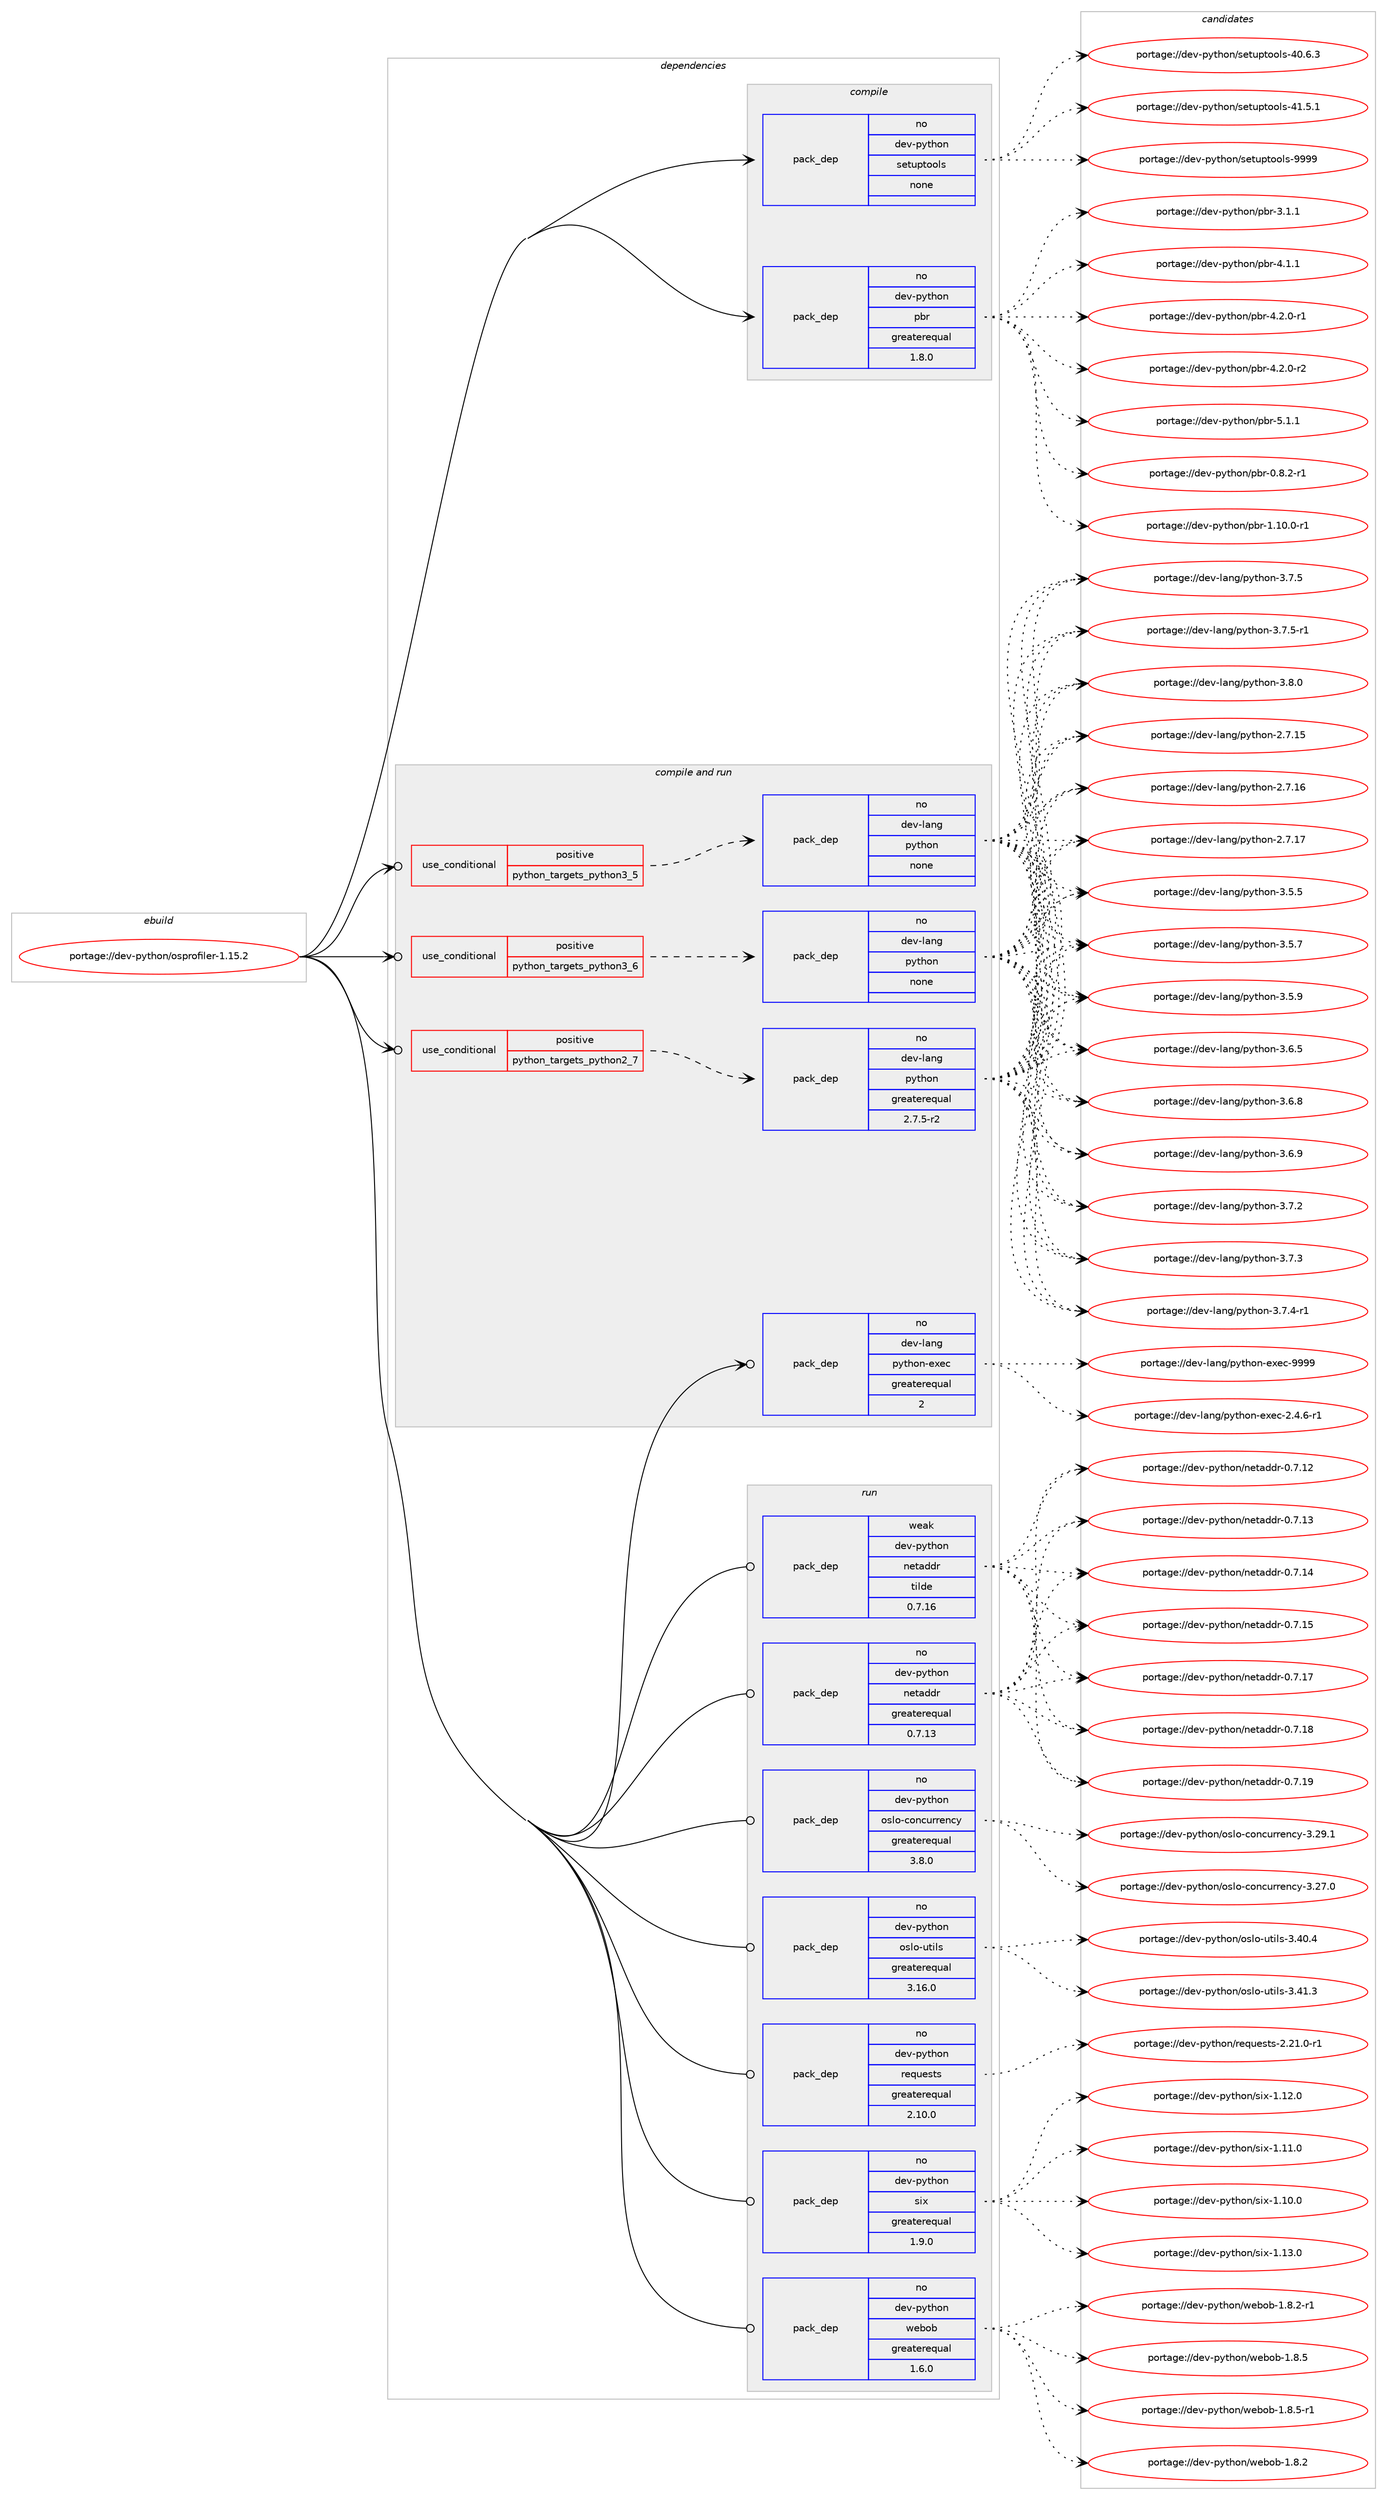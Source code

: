 digraph prolog {

# *************
# Graph options
# *************

newrank=true;
concentrate=true;
compound=true;
graph [rankdir=LR,fontname=Helvetica,fontsize=10,ranksep=1.5];#, ranksep=2.5, nodesep=0.2];
edge  [arrowhead=vee];
node  [fontname=Helvetica,fontsize=10];

# **********
# The ebuild
# **********

subgraph cluster_leftcol {
color=gray;
rank=same;
label=<<i>ebuild</i>>;
id [label="portage://dev-python/osprofiler-1.15.2", color=red, width=4, href="../dev-python/osprofiler-1.15.2.svg"];
}

# ****************
# The dependencies
# ****************

subgraph cluster_midcol {
color=gray;
label=<<i>dependencies</i>>;
subgraph cluster_compile {
fillcolor="#eeeeee";
style=filled;
label=<<i>compile</i>>;
subgraph pack118311 {
dependency154838 [label=<<TABLE BORDER="0" CELLBORDER="1" CELLSPACING="0" CELLPADDING="4" WIDTH="220"><TR><TD ROWSPAN="6" CELLPADDING="30">pack_dep</TD></TR><TR><TD WIDTH="110">no</TD></TR><TR><TD>dev-python</TD></TR><TR><TD>pbr</TD></TR><TR><TD>greaterequal</TD></TR><TR><TD>1.8.0</TD></TR></TABLE>>, shape=none, color=blue];
}
id:e -> dependency154838:w [weight=20,style="solid",arrowhead="vee"];
subgraph pack118312 {
dependency154839 [label=<<TABLE BORDER="0" CELLBORDER="1" CELLSPACING="0" CELLPADDING="4" WIDTH="220"><TR><TD ROWSPAN="6" CELLPADDING="30">pack_dep</TD></TR><TR><TD WIDTH="110">no</TD></TR><TR><TD>dev-python</TD></TR><TR><TD>setuptools</TD></TR><TR><TD>none</TD></TR><TR><TD></TD></TR></TABLE>>, shape=none, color=blue];
}
id:e -> dependency154839:w [weight=20,style="solid",arrowhead="vee"];
}
subgraph cluster_compileandrun {
fillcolor="#eeeeee";
style=filled;
label=<<i>compile and run</i>>;
subgraph cond33196 {
dependency154840 [label=<<TABLE BORDER="0" CELLBORDER="1" CELLSPACING="0" CELLPADDING="4"><TR><TD ROWSPAN="3" CELLPADDING="10">use_conditional</TD></TR><TR><TD>positive</TD></TR><TR><TD>python_targets_python2_7</TD></TR></TABLE>>, shape=none, color=red];
subgraph pack118313 {
dependency154841 [label=<<TABLE BORDER="0" CELLBORDER="1" CELLSPACING="0" CELLPADDING="4" WIDTH="220"><TR><TD ROWSPAN="6" CELLPADDING="30">pack_dep</TD></TR><TR><TD WIDTH="110">no</TD></TR><TR><TD>dev-lang</TD></TR><TR><TD>python</TD></TR><TR><TD>greaterequal</TD></TR><TR><TD>2.7.5-r2</TD></TR></TABLE>>, shape=none, color=blue];
}
dependency154840:e -> dependency154841:w [weight=20,style="dashed",arrowhead="vee"];
}
id:e -> dependency154840:w [weight=20,style="solid",arrowhead="odotvee"];
subgraph cond33197 {
dependency154842 [label=<<TABLE BORDER="0" CELLBORDER="1" CELLSPACING="0" CELLPADDING="4"><TR><TD ROWSPAN="3" CELLPADDING="10">use_conditional</TD></TR><TR><TD>positive</TD></TR><TR><TD>python_targets_python3_5</TD></TR></TABLE>>, shape=none, color=red];
subgraph pack118314 {
dependency154843 [label=<<TABLE BORDER="0" CELLBORDER="1" CELLSPACING="0" CELLPADDING="4" WIDTH="220"><TR><TD ROWSPAN="6" CELLPADDING="30">pack_dep</TD></TR><TR><TD WIDTH="110">no</TD></TR><TR><TD>dev-lang</TD></TR><TR><TD>python</TD></TR><TR><TD>none</TD></TR><TR><TD></TD></TR></TABLE>>, shape=none, color=blue];
}
dependency154842:e -> dependency154843:w [weight=20,style="dashed",arrowhead="vee"];
}
id:e -> dependency154842:w [weight=20,style="solid",arrowhead="odotvee"];
subgraph cond33198 {
dependency154844 [label=<<TABLE BORDER="0" CELLBORDER="1" CELLSPACING="0" CELLPADDING="4"><TR><TD ROWSPAN="3" CELLPADDING="10">use_conditional</TD></TR><TR><TD>positive</TD></TR><TR><TD>python_targets_python3_6</TD></TR></TABLE>>, shape=none, color=red];
subgraph pack118315 {
dependency154845 [label=<<TABLE BORDER="0" CELLBORDER="1" CELLSPACING="0" CELLPADDING="4" WIDTH="220"><TR><TD ROWSPAN="6" CELLPADDING="30">pack_dep</TD></TR><TR><TD WIDTH="110">no</TD></TR><TR><TD>dev-lang</TD></TR><TR><TD>python</TD></TR><TR><TD>none</TD></TR><TR><TD></TD></TR></TABLE>>, shape=none, color=blue];
}
dependency154844:e -> dependency154845:w [weight=20,style="dashed",arrowhead="vee"];
}
id:e -> dependency154844:w [weight=20,style="solid",arrowhead="odotvee"];
subgraph pack118316 {
dependency154846 [label=<<TABLE BORDER="0" CELLBORDER="1" CELLSPACING="0" CELLPADDING="4" WIDTH="220"><TR><TD ROWSPAN="6" CELLPADDING="30">pack_dep</TD></TR><TR><TD WIDTH="110">no</TD></TR><TR><TD>dev-lang</TD></TR><TR><TD>python-exec</TD></TR><TR><TD>greaterequal</TD></TR><TR><TD>2</TD></TR></TABLE>>, shape=none, color=blue];
}
id:e -> dependency154846:w [weight=20,style="solid",arrowhead="odotvee"];
}
subgraph cluster_run {
fillcolor="#eeeeee";
style=filled;
label=<<i>run</i>>;
subgraph pack118317 {
dependency154847 [label=<<TABLE BORDER="0" CELLBORDER="1" CELLSPACING="0" CELLPADDING="4" WIDTH="220"><TR><TD ROWSPAN="6" CELLPADDING="30">pack_dep</TD></TR><TR><TD WIDTH="110">no</TD></TR><TR><TD>dev-python</TD></TR><TR><TD>netaddr</TD></TR><TR><TD>greaterequal</TD></TR><TR><TD>0.7.13</TD></TR></TABLE>>, shape=none, color=blue];
}
id:e -> dependency154847:w [weight=20,style="solid",arrowhead="odot"];
subgraph pack118318 {
dependency154848 [label=<<TABLE BORDER="0" CELLBORDER="1" CELLSPACING="0" CELLPADDING="4" WIDTH="220"><TR><TD ROWSPAN="6" CELLPADDING="30">pack_dep</TD></TR><TR><TD WIDTH="110">no</TD></TR><TR><TD>dev-python</TD></TR><TR><TD>oslo-concurrency</TD></TR><TR><TD>greaterequal</TD></TR><TR><TD>3.8.0</TD></TR></TABLE>>, shape=none, color=blue];
}
id:e -> dependency154848:w [weight=20,style="solid",arrowhead="odot"];
subgraph pack118319 {
dependency154849 [label=<<TABLE BORDER="0" CELLBORDER="1" CELLSPACING="0" CELLPADDING="4" WIDTH="220"><TR><TD ROWSPAN="6" CELLPADDING="30">pack_dep</TD></TR><TR><TD WIDTH="110">no</TD></TR><TR><TD>dev-python</TD></TR><TR><TD>oslo-utils</TD></TR><TR><TD>greaterequal</TD></TR><TR><TD>3.16.0</TD></TR></TABLE>>, shape=none, color=blue];
}
id:e -> dependency154849:w [weight=20,style="solid",arrowhead="odot"];
subgraph pack118320 {
dependency154850 [label=<<TABLE BORDER="0" CELLBORDER="1" CELLSPACING="0" CELLPADDING="4" WIDTH="220"><TR><TD ROWSPAN="6" CELLPADDING="30">pack_dep</TD></TR><TR><TD WIDTH="110">no</TD></TR><TR><TD>dev-python</TD></TR><TR><TD>requests</TD></TR><TR><TD>greaterequal</TD></TR><TR><TD>2.10.0</TD></TR></TABLE>>, shape=none, color=blue];
}
id:e -> dependency154850:w [weight=20,style="solid",arrowhead="odot"];
subgraph pack118321 {
dependency154851 [label=<<TABLE BORDER="0" CELLBORDER="1" CELLSPACING="0" CELLPADDING="4" WIDTH="220"><TR><TD ROWSPAN="6" CELLPADDING="30">pack_dep</TD></TR><TR><TD WIDTH="110">no</TD></TR><TR><TD>dev-python</TD></TR><TR><TD>six</TD></TR><TR><TD>greaterequal</TD></TR><TR><TD>1.9.0</TD></TR></TABLE>>, shape=none, color=blue];
}
id:e -> dependency154851:w [weight=20,style="solid",arrowhead="odot"];
subgraph pack118322 {
dependency154852 [label=<<TABLE BORDER="0" CELLBORDER="1" CELLSPACING="0" CELLPADDING="4" WIDTH="220"><TR><TD ROWSPAN="6" CELLPADDING="30">pack_dep</TD></TR><TR><TD WIDTH="110">no</TD></TR><TR><TD>dev-python</TD></TR><TR><TD>webob</TD></TR><TR><TD>greaterequal</TD></TR><TR><TD>1.6.0</TD></TR></TABLE>>, shape=none, color=blue];
}
id:e -> dependency154852:w [weight=20,style="solid",arrowhead="odot"];
subgraph pack118323 {
dependency154853 [label=<<TABLE BORDER="0" CELLBORDER="1" CELLSPACING="0" CELLPADDING="4" WIDTH="220"><TR><TD ROWSPAN="6" CELLPADDING="30">pack_dep</TD></TR><TR><TD WIDTH="110">weak</TD></TR><TR><TD>dev-python</TD></TR><TR><TD>netaddr</TD></TR><TR><TD>tilde</TD></TR><TR><TD>0.7.16</TD></TR></TABLE>>, shape=none, color=blue];
}
id:e -> dependency154853:w [weight=20,style="solid",arrowhead="odot"];
}
}

# **************
# The candidates
# **************

subgraph cluster_choices {
rank=same;
color=gray;
label=<<i>candidates</i>>;

subgraph choice118311 {
color=black;
nodesep=1;
choiceportage1001011184511212111610411111047112981144548465646504511449 [label="portage://dev-python/pbr-0.8.2-r1", color=red, width=4,href="../dev-python/pbr-0.8.2-r1.svg"];
choiceportage100101118451121211161041111104711298114454946494846484511449 [label="portage://dev-python/pbr-1.10.0-r1", color=red, width=4,href="../dev-python/pbr-1.10.0-r1.svg"];
choiceportage100101118451121211161041111104711298114455146494649 [label="portage://dev-python/pbr-3.1.1", color=red, width=4,href="../dev-python/pbr-3.1.1.svg"];
choiceportage100101118451121211161041111104711298114455246494649 [label="portage://dev-python/pbr-4.1.1", color=red, width=4,href="../dev-python/pbr-4.1.1.svg"];
choiceportage1001011184511212111610411111047112981144552465046484511449 [label="portage://dev-python/pbr-4.2.0-r1", color=red, width=4,href="../dev-python/pbr-4.2.0-r1.svg"];
choiceportage1001011184511212111610411111047112981144552465046484511450 [label="portage://dev-python/pbr-4.2.0-r2", color=red, width=4,href="../dev-python/pbr-4.2.0-r2.svg"];
choiceportage100101118451121211161041111104711298114455346494649 [label="portage://dev-python/pbr-5.1.1", color=red, width=4,href="../dev-python/pbr-5.1.1.svg"];
dependency154838:e -> choiceportage1001011184511212111610411111047112981144548465646504511449:w [style=dotted,weight="100"];
dependency154838:e -> choiceportage100101118451121211161041111104711298114454946494846484511449:w [style=dotted,weight="100"];
dependency154838:e -> choiceportage100101118451121211161041111104711298114455146494649:w [style=dotted,weight="100"];
dependency154838:e -> choiceportage100101118451121211161041111104711298114455246494649:w [style=dotted,weight="100"];
dependency154838:e -> choiceportage1001011184511212111610411111047112981144552465046484511449:w [style=dotted,weight="100"];
dependency154838:e -> choiceportage1001011184511212111610411111047112981144552465046484511450:w [style=dotted,weight="100"];
dependency154838:e -> choiceportage100101118451121211161041111104711298114455346494649:w [style=dotted,weight="100"];
}
subgraph choice118312 {
color=black;
nodesep=1;
choiceportage100101118451121211161041111104711510111611711211611111110811545524846544651 [label="portage://dev-python/setuptools-40.6.3", color=red, width=4,href="../dev-python/setuptools-40.6.3.svg"];
choiceportage100101118451121211161041111104711510111611711211611111110811545524946534649 [label="portage://dev-python/setuptools-41.5.1", color=red, width=4,href="../dev-python/setuptools-41.5.1.svg"];
choiceportage10010111845112121116104111110471151011161171121161111111081154557575757 [label="portage://dev-python/setuptools-9999", color=red, width=4,href="../dev-python/setuptools-9999.svg"];
dependency154839:e -> choiceportage100101118451121211161041111104711510111611711211611111110811545524846544651:w [style=dotted,weight="100"];
dependency154839:e -> choiceportage100101118451121211161041111104711510111611711211611111110811545524946534649:w [style=dotted,weight="100"];
dependency154839:e -> choiceportage10010111845112121116104111110471151011161171121161111111081154557575757:w [style=dotted,weight="100"];
}
subgraph choice118313 {
color=black;
nodesep=1;
choiceportage10010111845108971101034711212111610411111045504655464953 [label="portage://dev-lang/python-2.7.15", color=red, width=4,href="../dev-lang/python-2.7.15.svg"];
choiceportage10010111845108971101034711212111610411111045504655464954 [label="portage://dev-lang/python-2.7.16", color=red, width=4,href="../dev-lang/python-2.7.16.svg"];
choiceportage10010111845108971101034711212111610411111045504655464955 [label="portage://dev-lang/python-2.7.17", color=red, width=4,href="../dev-lang/python-2.7.17.svg"];
choiceportage100101118451089711010347112121116104111110455146534653 [label="portage://dev-lang/python-3.5.5", color=red, width=4,href="../dev-lang/python-3.5.5.svg"];
choiceportage100101118451089711010347112121116104111110455146534655 [label="portage://dev-lang/python-3.5.7", color=red, width=4,href="../dev-lang/python-3.5.7.svg"];
choiceportage100101118451089711010347112121116104111110455146534657 [label="portage://dev-lang/python-3.5.9", color=red, width=4,href="../dev-lang/python-3.5.9.svg"];
choiceportage100101118451089711010347112121116104111110455146544653 [label="portage://dev-lang/python-3.6.5", color=red, width=4,href="../dev-lang/python-3.6.5.svg"];
choiceportage100101118451089711010347112121116104111110455146544656 [label="portage://dev-lang/python-3.6.8", color=red, width=4,href="../dev-lang/python-3.6.8.svg"];
choiceportage100101118451089711010347112121116104111110455146544657 [label="portage://dev-lang/python-3.6.9", color=red, width=4,href="../dev-lang/python-3.6.9.svg"];
choiceportage100101118451089711010347112121116104111110455146554650 [label="portage://dev-lang/python-3.7.2", color=red, width=4,href="../dev-lang/python-3.7.2.svg"];
choiceportage100101118451089711010347112121116104111110455146554651 [label="portage://dev-lang/python-3.7.3", color=red, width=4,href="../dev-lang/python-3.7.3.svg"];
choiceportage1001011184510897110103471121211161041111104551465546524511449 [label="portage://dev-lang/python-3.7.4-r1", color=red, width=4,href="../dev-lang/python-3.7.4-r1.svg"];
choiceportage100101118451089711010347112121116104111110455146554653 [label="portage://dev-lang/python-3.7.5", color=red, width=4,href="../dev-lang/python-3.7.5.svg"];
choiceportage1001011184510897110103471121211161041111104551465546534511449 [label="portage://dev-lang/python-3.7.5-r1", color=red, width=4,href="../dev-lang/python-3.7.5-r1.svg"];
choiceportage100101118451089711010347112121116104111110455146564648 [label="portage://dev-lang/python-3.8.0", color=red, width=4,href="../dev-lang/python-3.8.0.svg"];
dependency154841:e -> choiceportage10010111845108971101034711212111610411111045504655464953:w [style=dotted,weight="100"];
dependency154841:e -> choiceportage10010111845108971101034711212111610411111045504655464954:w [style=dotted,weight="100"];
dependency154841:e -> choiceportage10010111845108971101034711212111610411111045504655464955:w [style=dotted,weight="100"];
dependency154841:e -> choiceportage100101118451089711010347112121116104111110455146534653:w [style=dotted,weight="100"];
dependency154841:e -> choiceportage100101118451089711010347112121116104111110455146534655:w [style=dotted,weight="100"];
dependency154841:e -> choiceportage100101118451089711010347112121116104111110455146534657:w [style=dotted,weight="100"];
dependency154841:e -> choiceportage100101118451089711010347112121116104111110455146544653:w [style=dotted,weight="100"];
dependency154841:e -> choiceportage100101118451089711010347112121116104111110455146544656:w [style=dotted,weight="100"];
dependency154841:e -> choiceportage100101118451089711010347112121116104111110455146544657:w [style=dotted,weight="100"];
dependency154841:e -> choiceportage100101118451089711010347112121116104111110455146554650:w [style=dotted,weight="100"];
dependency154841:e -> choiceportage100101118451089711010347112121116104111110455146554651:w [style=dotted,weight="100"];
dependency154841:e -> choiceportage1001011184510897110103471121211161041111104551465546524511449:w [style=dotted,weight="100"];
dependency154841:e -> choiceportage100101118451089711010347112121116104111110455146554653:w [style=dotted,weight="100"];
dependency154841:e -> choiceportage1001011184510897110103471121211161041111104551465546534511449:w [style=dotted,weight="100"];
dependency154841:e -> choiceportage100101118451089711010347112121116104111110455146564648:w [style=dotted,weight="100"];
}
subgraph choice118314 {
color=black;
nodesep=1;
choiceportage10010111845108971101034711212111610411111045504655464953 [label="portage://dev-lang/python-2.7.15", color=red, width=4,href="../dev-lang/python-2.7.15.svg"];
choiceportage10010111845108971101034711212111610411111045504655464954 [label="portage://dev-lang/python-2.7.16", color=red, width=4,href="../dev-lang/python-2.7.16.svg"];
choiceportage10010111845108971101034711212111610411111045504655464955 [label="portage://dev-lang/python-2.7.17", color=red, width=4,href="../dev-lang/python-2.7.17.svg"];
choiceportage100101118451089711010347112121116104111110455146534653 [label="portage://dev-lang/python-3.5.5", color=red, width=4,href="../dev-lang/python-3.5.5.svg"];
choiceportage100101118451089711010347112121116104111110455146534655 [label="portage://dev-lang/python-3.5.7", color=red, width=4,href="../dev-lang/python-3.5.7.svg"];
choiceportage100101118451089711010347112121116104111110455146534657 [label="portage://dev-lang/python-3.5.9", color=red, width=4,href="../dev-lang/python-3.5.9.svg"];
choiceportage100101118451089711010347112121116104111110455146544653 [label="portage://dev-lang/python-3.6.5", color=red, width=4,href="../dev-lang/python-3.6.5.svg"];
choiceportage100101118451089711010347112121116104111110455146544656 [label="portage://dev-lang/python-3.6.8", color=red, width=4,href="../dev-lang/python-3.6.8.svg"];
choiceportage100101118451089711010347112121116104111110455146544657 [label="portage://dev-lang/python-3.6.9", color=red, width=4,href="../dev-lang/python-3.6.9.svg"];
choiceportage100101118451089711010347112121116104111110455146554650 [label="portage://dev-lang/python-3.7.2", color=red, width=4,href="../dev-lang/python-3.7.2.svg"];
choiceportage100101118451089711010347112121116104111110455146554651 [label="portage://dev-lang/python-3.7.3", color=red, width=4,href="../dev-lang/python-3.7.3.svg"];
choiceportage1001011184510897110103471121211161041111104551465546524511449 [label="portage://dev-lang/python-3.7.4-r1", color=red, width=4,href="../dev-lang/python-3.7.4-r1.svg"];
choiceportage100101118451089711010347112121116104111110455146554653 [label="portage://dev-lang/python-3.7.5", color=red, width=4,href="../dev-lang/python-3.7.5.svg"];
choiceportage1001011184510897110103471121211161041111104551465546534511449 [label="portage://dev-lang/python-3.7.5-r1", color=red, width=4,href="../dev-lang/python-3.7.5-r1.svg"];
choiceportage100101118451089711010347112121116104111110455146564648 [label="portage://dev-lang/python-3.8.0", color=red, width=4,href="../dev-lang/python-3.8.0.svg"];
dependency154843:e -> choiceportage10010111845108971101034711212111610411111045504655464953:w [style=dotted,weight="100"];
dependency154843:e -> choiceportage10010111845108971101034711212111610411111045504655464954:w [style=dotted,weight="100"];
dependency154843:e -> choiceportage10010111845108971101034711212111610411111045504655464955:w [style=dotted,weight="100"];
dependency154843:e -> choiceportage100101118451089711010347112121116104111110455146534653:w [style=dotted,weight="100"];
dependency154843:e -> choiceportage100101118451089711010347112121116104111110455146534655:w [style=dotted,weight="100"];
dependency154843:e -> choiceportage100101118451089711010347112121116104111110455146534657:w [style=dotted,weight="100"];
dependency154843:e -> choiceportage100101118451089711010347112121116104111110455146544653:w [style=dotted,weight="100"];
dependency154843:e -> choiceportage100101118451089711010347112121116104111110455146544656:w [style=dotted,weight="100"];
dependency154843:e -> choiceportage100101118451089711010347112121116104111110455146544657:w [style=dotted,weight="100"];
dependency154843:e -> choiceportage100101118451089711010347112121116104111110455146554650:w [style=dotted,weight="100"];
dependency154843:e -> choiceportage100101118451089711010347112121116104111110455146554651:w [style=dotted,weight="100"];
dependency154843:e -> choiceportage1001011184510897110103471121211161041111104551465546524511449:w [style=dotted,weight="100"];
dependency154843:e -> choiceportage100101118451089711010347112121116104111110455146554653:w [style=dotted,weight="100"];
dependency154843:e -> choiceportage1001011184510897110103471121211161041111104551465546534511449:w [style=dotted,weight="100"];
dependency154843:e -> choiceportage100101118451089711010347112121116104111110455146564648:w [style=dotted,weight="100"];
}
subgraph choice118315 {
color=black;
nodesep=1;
choiceportage10010111845108971101034711212111610411111045504655464953 [label="portage://dev-lang/python-2.7.15", color=red, width=4,href="../dev-lang/python-2.7.15.svg"];
choiceportage10010111845108971101034711212111610411111045504655464954 [label="portage://dev-lang/python-2.7.16", color=red, width=4,href="../dev-lang/python-2.7.16.svg"];
choiceportage10010111845108971101034711212111610411111045504655464955 [label="portage://dev-lang/python-2.7.17", color=red, width=4,href="../dev-lang/python-2.7.17.svg"];
choiceportage100101118451089711010347112121116104111110455146534653 [label="portage://dev-lang/python-3.5.5", color=red, width=4,href="../dev-lang/python-3.5.5.svg"];
choiceportage100101118451089711010347112121116104111110455146534655 [label="portage://dev-lang/python-3.5.7", color=red, width=4,href="../dev-lang/python-3.5.7.svg"];
choiceportage100101118451089711010347112121116104111110455146534657 [label="portage://dev-lang/python-3.5.9", color=red, width=4,href="../dev-lang/python-3.5.9.svg"];
choiceportage100101118451089711010347112121116104111110455146544653 [label="portage://dev-lang/python-3.6.5", color=red, width=4,href="../dev-lang/python-3.6.5.svg"];
choiceportage100101118451089711010347112121116104111110455146544656 [label="portage://dev-lang/python-3.6.8", color=red, width=4,href="../dev-lang/python-3.6.8.svg"];
choiceportage100101118451089711010347112121116104111110455146544657 [label="portage://dev-lang/python-3.6.9", color=red, width=4,href="../dev-lang/python-3.6.9.svg"];
choiceportage100101118451089711010347112121116104111110455146554650 [label="portage://dev-lang/python-3.7.2", color=red, width=4,href="../dev-lang/python-3.7.2.svg"];
choiceportage100101118451089711010347112121116104111110455146554651 [label="portage://dev-lang/python-3.7.3", color=red, width=4,href="../dev-lang/python-3.7.3.svg"];
choiceportage1001011184510897110103471121211161041111104551465546524511449 [label="portage://dev-lang/python-3.7.4-r1", color=red, width=4,href="../dev-lang/python-3.7.4-r1.svg"];
choiceportage100101118451089711010347112121116104111110455146554653 [label="portage://dev-lang/python-3.7.5", color=red, width=4,href="../dev-lang/python-3.7.5.svg"];
choiceportage1001011184510897110103471121211161041111104551465546534511449 [label="portage://dev-lang/python-3.7.5-r1", color=red, width=4,href="../dev-lang/python-3.7.5-r1.svg"];
choiceportage100101118451089711010347112121116104111110455146564648 [label="portage://dev-lang/python-3.8.0", color=red, width=4,href="../dev-lang/python-3.8.0.svg"];
dependency154845:e -> choiceportage10010111845108971101034711212111610411111045504655464953:w [style=dotted,weight="100"];
dependency154845:e -> choiceportage10010111845108971101034711212111610411111045504655464954:w [style=dotted,weight="100"];
dependency154845:e -> choiceportage10010111845108971101034711212111610411111045504655464955:w [style=dotted,weight="100"];
dependency154845:e -> choiceportage100101118451089711010347112121116104111110455146534653:w [style=dotted,weight="100"];
dependency154845:e -> choiceportage100101118451089711010347112121116104111110455146534655:w [style=dotted,weight="100"];
dependency154845:e -> choiceportage100101118451089711010347112121116104111110455146534657:w [style=dotted,weight="100"];
dependency154845:e -> choiceportage100101118451089711010347112121116104111110455146544653:w [style=dotted,weight="100"];
dependency154845:e -> choiceportage100101118451089711010347112121116104111110455146544656:w [style=dotted,weight="100"];
dependency154845:e -> choiceportage100101118451089711010347112121116104111110455146544657:w [style=dotted,weight="100"];
dependency154845:e -> choiceportage100101118451089711010347112121116104111110455146554650:w [style=dotted,weight="100"];
dependency154845:e -> choiceportage100101118451089711010347112121116104111110455146554651:w [style=dotted,weight="100"];
dependency154845:e -> choiceportage1001011184510897110103471121211161041111104551465546524511449:w [style=dotted,weight="100"];
dependency154845:e -> choiceportage100101118451089711010347112121116104111110455146554653:w [style=dotted,weight="100"];
dependency154845:e -> choiceportage1001011184510897110103471121211161041111104551465546534511449:w [style=dotted,weight="100"];
dependency154845:e -> choiceportage100101118451089711010347112121116104111110455146564648:w [style=dotted,weight="100"];
}
subgraph choice118316 {
color=black;
nodesep=1;
choiceportage10010111845108971101034711212111610411111045101120101994550465246544511449 [label="portage://dev-lang/python-exec-2.4.6-r1", color=red, width=4,href="../dev-lang/python-exec-2.4.6-r1.svg"];
choiceportage10010111845108971101034711212111610411111045101120101994557575757 [label="portage://dev-lang/python-exec-9999", color=red, width=4,href="../dev-lang/python-exec-9999.svg"];
dependency154846:e -> choiceportage10010111845108971101034711212111610411111045101120101994550465246544511449:w [style=dotted,weight="100"];
dependency154846:e -> choiceportage10010111845108971101034711212111610411111045101120101994557575757:w [style=dotted,weight="100"];
}
subgraph choice118317 {
color=black;
nodesep=1;
choiceportage10010111845112121116104111110471101011169710010011445484655464950 [label="portage://dev-python/netaddr-0.7.12", color=red, width=4,href="../dev-python/netaddr-0.7.12.svg"];
choiceportage10010111845112121116104111110471101011169710010011445484655464951 [label="portage://dev-python/netaddr-0.7.13", color=red, width=4,href="../dev-python/netaddr-0.7.13.svg"];
choiceportage10010111845112121116104111110471101011169710010011445484655464952 [label="portage://dev-python/netaddr-0.7.14", color=red, width=4,href="../dev-python/netaddr-0.7.14.svg"];
choiceportage10010111845112121116104111110471101011169710010011445484655464953 [label="portage://dev-python/netaddr-0.7.15", color=red, width=4,href="../dev-python/netaddr-0.7.15.svg"];
choiceportage10010111845112121116104111110471101011169710010011445484655464955 [label="portage://dev-python/netaddr-0.7.17", color=red, width=4,href="../dev-python/netaddr-0.7.17.svg"];
choiceportage10010111845112121116104111110471101011169710010011445484655464956 [label="portage://dev-python/netaddr-0.7.18", color=red, width=4,href="../dev-python/netaddr-0.7.18.svg"];
choiceportage10010111845112121116104111110471101011169710010011445484655464957 [label="portage://dev-python/netaddr-0.7.19", color=red, width=4,href="../dev-python/netaddr-0.7.19.svg"];
dependency154847:e -> choiceportage10010111845112121116104111110471101011169710010011445484655464950:w [style=dotted,weight="100"];
dependency154847:e -> choiceportage10010111845112121116104111110471101011169710010011445484655464951:w [style=dotted,weight="100"];
dependency154847:e -> choiceportage10010111845112121116104111110471101011169710010011445484655464952:w [style=dotted,weight="100"];
dependency154847:e -> choiceportage10010111845112121116104111110471101011169710010011445484655464953:w [style=dotted,weight="100"];
dependency154847:e -> choiceportage10010111845112121116104111110471101011169710010011445484655464955:w [style=dotted,weight="100"];
dependency154847:e -> choiceportage10010111845112121116104111110471101011169710010011445484655464956:w [style=dotted,weight="100"];
dependency154847:e -> choiceportage10010111845112121116104111110471101011169710010011445484655464957:w [style=dotted,weight="100"];
}
subgraph choice118318 {
color=black;
nodesep=1;
choiceportage10010111845112121116104111110471111151081114599111110991171141141011109912145514650554648 [label="portage://dev-python/oslo-concurrency-3.27.0", color=red, width=4,href="../dev-python/oslo-concurrency-3.27.0.svg"];
choiceportage10010111845112121116104111110471111151081114599111110991171141141011109912145514650574649 [label="portage://dev-python/oslo-concurrency-3.29.1", color=red, width=4,href="../dev-python/oslo-concurrency-3.29.1.svg"];
dependency154848:e -> choiceportage10010111845112121116104111110471111151081114599111110991171141141011109912145514650554648:w [style=dotted,weight="100"];
dependency154848:e -> choiceportage10010111845112121116104111110471111151081114599111110991171141141011109912145514650574649:w [style=dotted,weight="100"];
}
subgraph choice118319 {
color=black;
nodesep=1;
choiceportage10010111845112121116104111110471111151081114511711610510811545514652484652 [label="portage://dev-python/oslo-utils-3.40.4", color=red, width=4,href="../dev-python/oslo-utils-3.40.4.svg"];
choiceportage10010111845112121116104111110471111151081114511711610510811545514652494651 [label="portage://dev-python/oslo-utils-3.41.3", color=red, width=4,href="../dev-python/oslo-utils-3.41.3.svg"];
dependency154849:e -> choiceportage10010111845112121116104111110471111151081114511711610510811545514652484652:w [style=dotted,weight="100"];
dependency154849:e -> choiceportage10010111845112121116104111110471111151081114511711610510811545514652494651:w [style=dotted,weight="100"];
}
subgraph choice118320 {
color=black;
nodesep=1;
choiceportage1001011184511212111610411111047114101113117101115116115455046504946484511449 [label="portage://dev-python/requests-2.21.0-r1", color=red, width=4,href="../dev-python/requests-2.21.0-r1.svg"];
dependency154850:e -> choiceportage1001011184511212111610411111047114101113117101115116115455046504946484511449:w [style=dotted,weight="100"];
}
subgraph choice118321 {
color=black;
nodesep=1;
choiceportage100101118451121211161041111104711510512045494649484648 [label="portage://dev-python/six-1.10.0", color=red, width=4,href="../dev-python/six-1.10.0.svg"];
choiceportage100101118451121211161041111104711510512045494649494648 [label="portage://dev-python/six-1.11.0", color=red, width=4,href="../dev-python/six-1.11.0.svg"];
choiceportage100101118451121211161041111104711510512045494649504648 [label="portage://dev-python/six-1.12.0", color=red, width=4,href="../dev-python/six-1.12.0.svg"];
choiceportage100101118451121211161041111104711510512045494649514648 [label="portage://dev-python/six-1.13.0", color=red, width=4,href="../dev-python/six-1.13.0.svg"];
dependency154851:e -> choiceportage100101118451121211161041111104711510512045494649484648:w [style=dotted,weight="100"];
dependency154851:e -> choiceportage100101118451121211161041111104711510512045494649494648:w [style=dotted,weight="100"];
dependency154851:e -> choiceportage100101118451121211161041111104711510512045494649504648:w [style=dotted,weight="100"];
dependency154851:e -> choiceportage100101118451121211161041111104711510512045494649514648:w [style=dotted,weight="100"];
}
subgraph choice118322 {
color=black;
nodesep=1;
choiceportage10010111845112121116104111110471191019811198454946564650 [label="portage://dev-python/webob-1.8.2", color=red, width=4,href="../dev-python/webob-1.8.2.svg"];
choiceportage100101118451121211161041111104711910198111984549465646504511449 [label="portage://dev-python/webob-1.8.2-r1", color=red, width=4,href="../dev-python/webob-1.8.2-r1.svg"];
choiceportage10010111845112121116104111110471191019811198454946564653 [label="portage://dev-python/webob-1.8.5", color=red, width=4,href="../dev-python/webob-1.8.5.svg"];
choiceportage100101118451121211161041111104711910198111984549465646534511449 [label="portage://dev-python/webob-1.8.5-r1", color=red, width=4,href="../dev-python/webob-1.8.5-r1.svg"];
dependency154852:e -> choiceportage10010111845112121116104111110471191019811198454946564650:w [style=dotted,weight="100"];
dependency154852:e -> choiceportage100101118451121211161041111104711910198111984549465646504511449:w [style=dotted,weight="100"];
dependency154852:e -> choiceportage10010111845112121116104111110471191019811198454946564653:w [style=dotted,weight="100"];
dependency154852:e -> choiceportage100101118451121211161041111104711910198111984549465646534511449:w [style=dotted,weight="100"];
}
subgraph choice118323 {
color=black;
nodesep=1;
choiceportage10010111845112121116104111110471101011169710010011445484655464950 [label="portage://dev-python/netaddr-0.7.12", color=red, width=4,href="../dev-python/netaddr-0.7.12.svg"];
choiceportage10010111845112121116104111110471101011169710010011445484655464951 [label="portage://dev-python/netaddr-0.7.13", color=red, width=4,href="../dev-python/netaddr-0.7.13.svg"];
choiceportage10010111845112121116104111110471101011169710010011445484655464952 [label="portage://dev-python/netaddr-0.7.14", color=red, width=4,href="../dev-python/netaddr-0.7.14.svg"];
choiceportage10010111845112121116104111110471101011169710010011445484655464953 [label="portage://dev-python/netaddr-0.7.15", color=red, width=4,href="../dev-python/netaddr-0.7.15.svg"];
choiceportage10010111845112121116104111110471101011169710010011445484655464955 [label="portage://dev-python/netaddr-0.7.17", color=red, width=4,href="../dev-python/netaddr-0.7.17.svg"];
choiceportage10010111845112121116104111110471101011169710010011445484655464956 [label="portage://dev-python/netaddr-0.7.18", color=red, width=4,href="../dev-python/netaddr-0.7.18.svg"];
choiceportage10010111845112121116104111110471101011169710010011445484655464957 [label="portage://dev-python/netaddr-0.7.19", color=red, width=4,href="../dev-python/netaddr-0.7.19.svg"];
dependency154853:e -> choiceportage10010111845112121116104111110471101011169710010011445484655464950:w [style=dotted,weight="100"];
dependency154853:e -> choiceportage10010111845112121116104111110471101011169710010011445484655464951:w [style=dotted,weight="100"];
dependency154853:e -> choiceportage10010111845112121116104111110471101011169710010011445484655464952:w [style=dotted,weight="100"];
dependency154853:e -> choiceportage10010111845112121116104111110471101011169710010011445484655464953:w [style=dotted,weight="100"];
dependency154853:e -> choiceportage10010111845112121116104111110471101011169710010011445484655464955:w [style=dotted,weight="100"];
dependency154853:e -> choiceportage10010111845112121116104111110471101011169710010011445484655464956:w [style=dotted,weight="100"];
dependency154853:e -> choiceportage10010111845112121116104111110471101011169710010011445484655464957:w [style=dotted,weight="100"];
}
}

}
